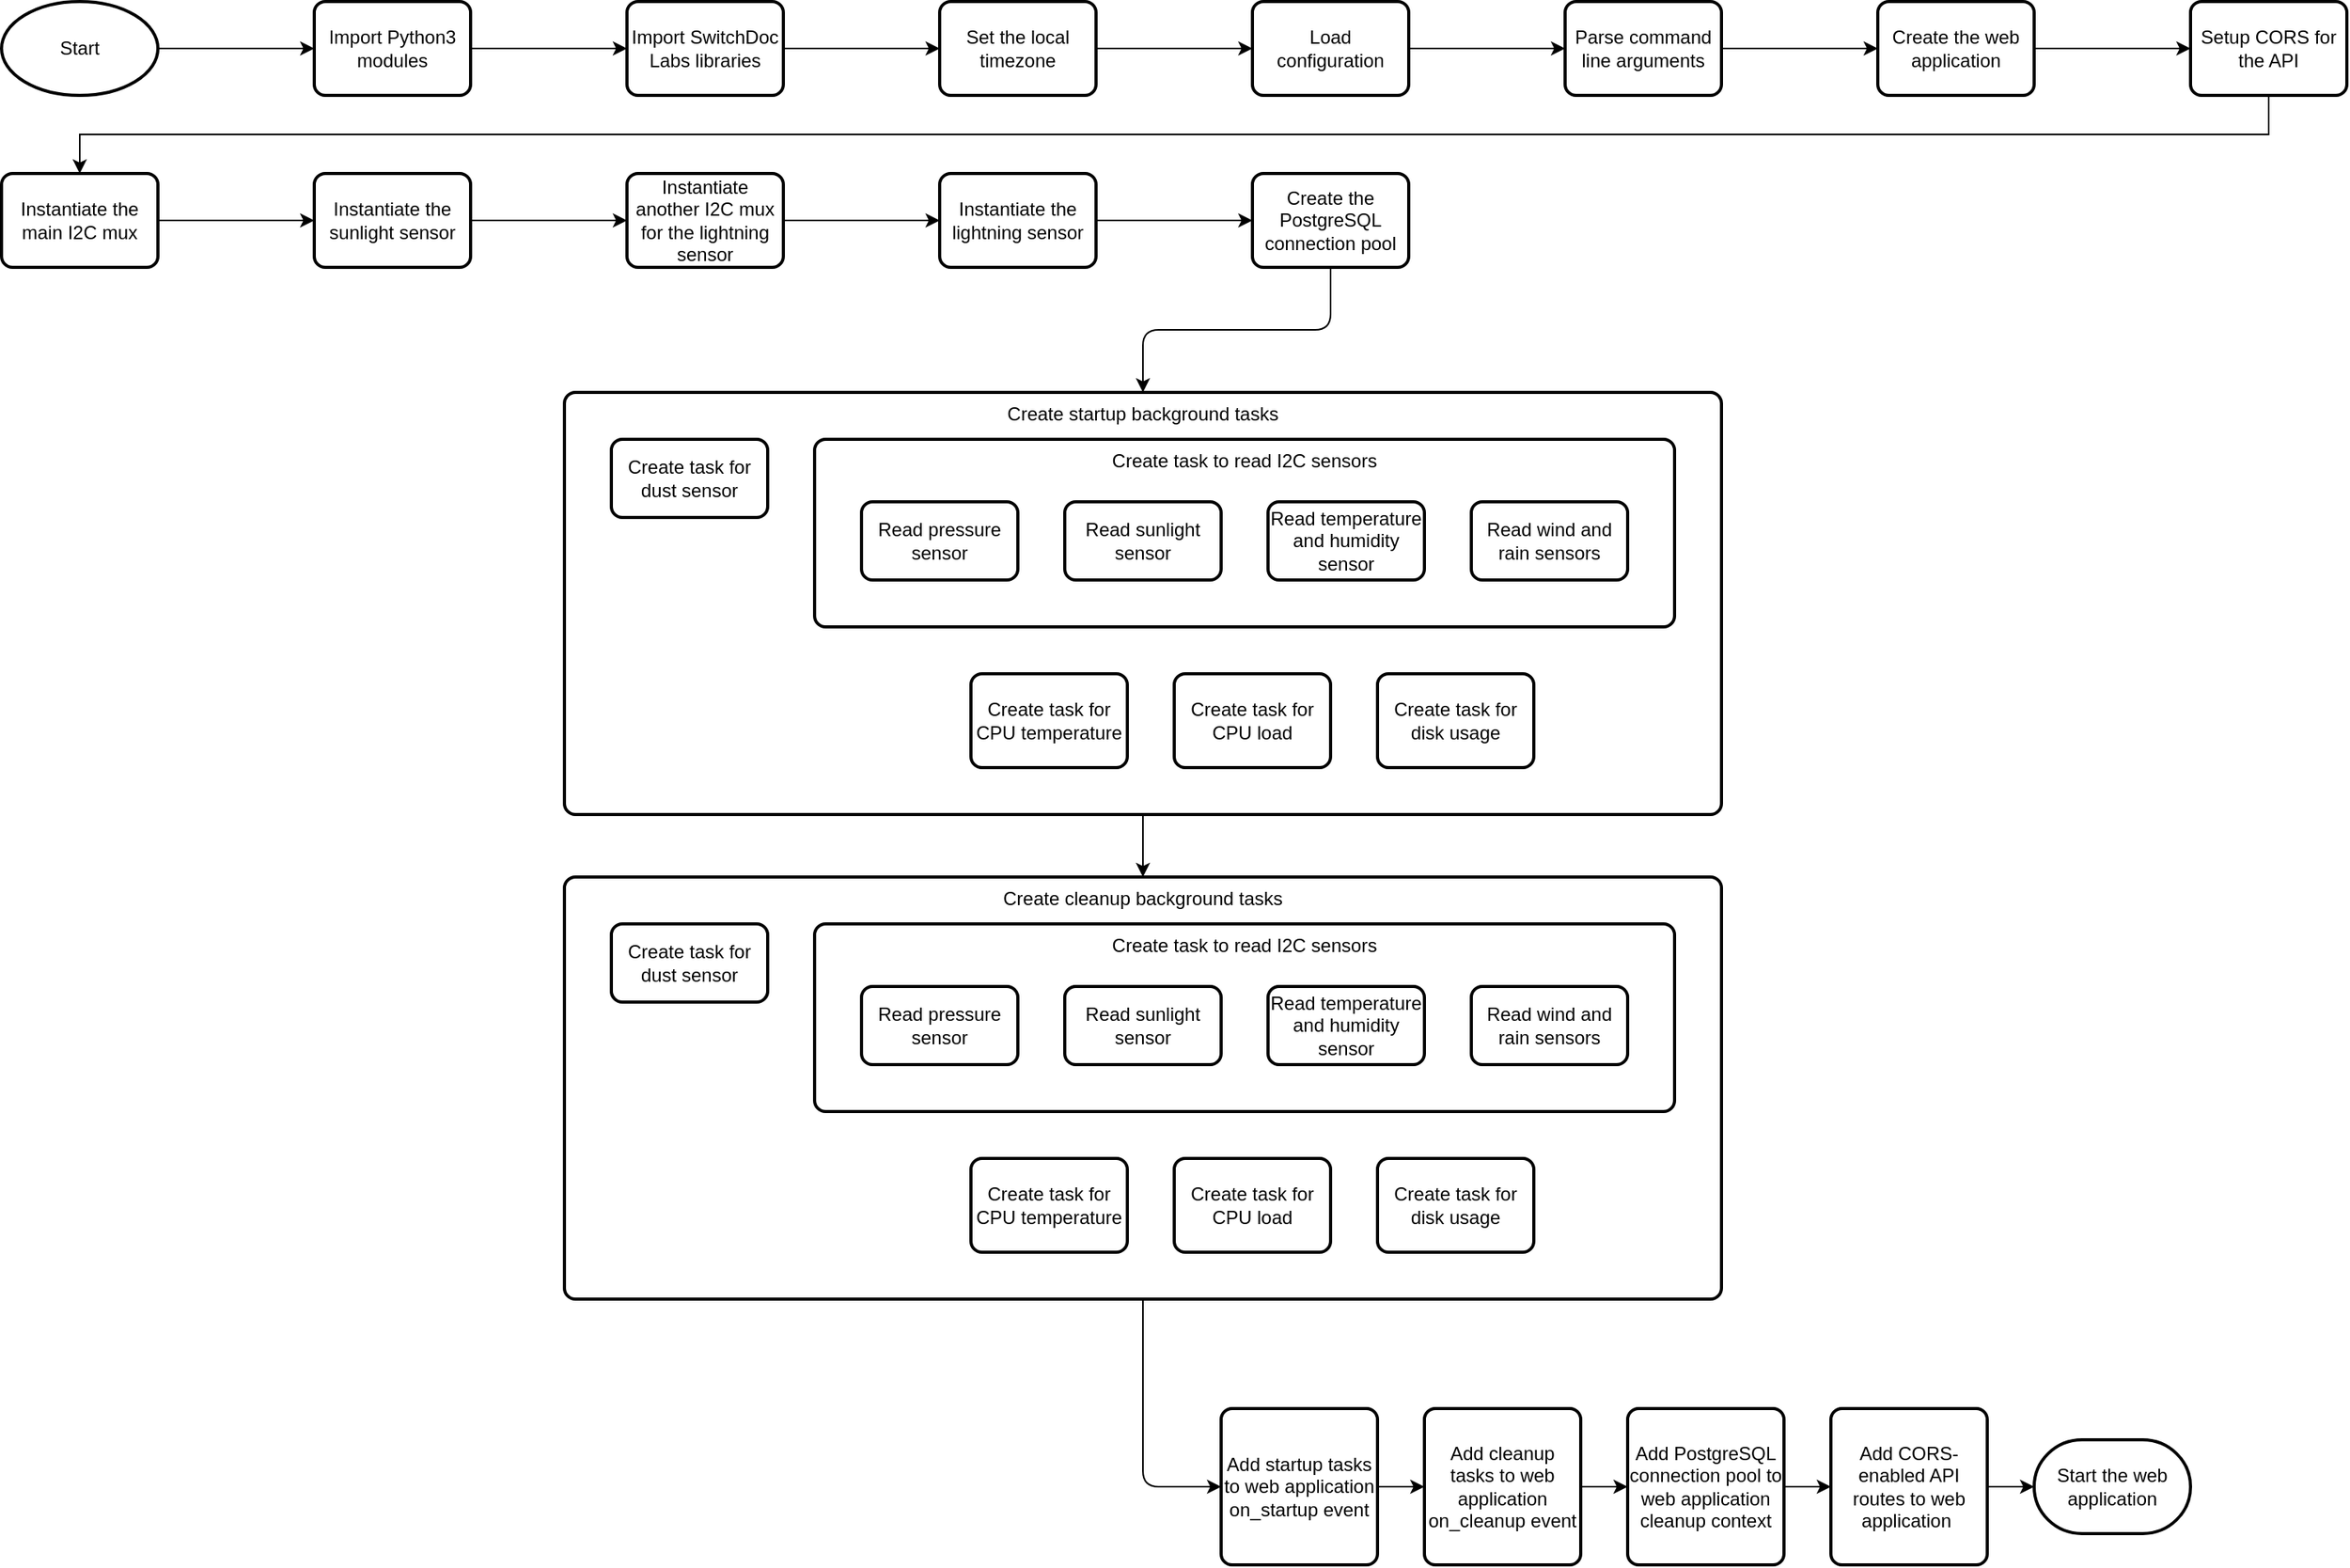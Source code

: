 <mxfile version="13.7.3" type="device"><diagram id="LdQiRkRORJAmYdj6IHVM" name="Page-1"><mxGraphModel dx="983" dy="593" grid="1" gridSize="10" guides="1" tooltips="1" connect="1" arrows="1" fold="1" page="1" pageScale="1" pageWidth="1700" pageHeight="1100" math="0" shadow="0"><root><mxCell id="0"/><mxCell id="1" parent="0"/><mxCell id="LryXVtN00vseB7t1ocOq-1" value="Start" style="strokeWidth=2;html=1;shape=mxgraph.flowchart.start_1;whiteSpace=wrap;" vertex="1" parent="1"><mxGeometry x="80" y="40" width="100" height="60" as="geometry"/></mxCell><mxCell id="LryXVtN00vseB7t1ocOq-63" style="edgeStyle=orthogonalEdgeStyle;rounded=1;orthogonalLoop=1;jettySize=auto;html=1;exitX=1;exitY=0.5;exitDx=0;exitDy=0;entryX=0;entryY=0.5;entryDx=0;entryDy=0;" edge="1" parent="1" source="LryXVtN00vseB7t1ocOq-2" target="LryXVtN00vseB7t1ocOq-18"><mxGeometry relative="1" as="geometry"/></mxCell><mxCell id="LryXVtN00vseB7t1ocOq-2" value="Import Python3 modules" style="rounded=1;whiteSpace=wrap;html=1;absoluteArcSize=1;arcSize=14;strokeWidth=2;" vertex="1" parent="1"><mxGeometry x="280" y="40" width="100" height="60" as="geometry"/></mxCell><mxCell id="LryXVtN00vseB7t1ocOq-55" style="edgeStyle=orthogonalEdgeStyle;rounded=0;orthogonalLoop=1;jettySize=auto;html=1;exitX=1;exitY=0.5;exitDx=0;exitDy=0;entryX=0;entryY=0.5;entryDx=0;entryDy=0;" edge="1" parent="1" source="LryXVtN00vseB7t1ocOq-3" target="LryXVtN00vseB7t1ocOq-7"><mxGeometry relative="1" as="geometry"/></mxCell><mxCell id="LryXVtN00vseB7t1ocOq-3" value="Instantiate another I2C mux for the lightning sensor" style="rounded=1;whiteSpace=wrap;html=1;absoluteArcSize=1;arcSize=14;strokeWidth=2;" vertex="1" parent="1"><mxGeometry x="480" y="150" width="100" height="60" as="geometry"/></mxCell><mxCell id="LryXVtN00vseB7t1ocOq-59" style="edgeStyle=orthogonalEdgeStyle;rounded=1;orthogonalLoop=1;jettySize=auto;html=1;exitX=1;exitY=0.5;exitDx=0;exitDy=0;entryX=0;entryY=0.5;entryDx=0;entryDy=0;" edge="1" parent="1" source="LryXVtN00vseB7t1ocOq-4" target="LryXVtN00vseB7t1ocOq-40"><mxGeometry relative="1" as="geometry"/></mxCell><mxCell id="LryXVtN00vseB7t1ocOq-4" value="Add PostgreSQL connection pool to web application cleanup context" style="rounded=1;whiteSpace=wrap;html=1;absoluteArcSize=1;arcSize=14;strokeWidth=2;" vertex="1" parent="1"><mxGeometry x="1120" y="940" width="100" height="100" as="geometry"/></mxCell><mxCell id="LryXVtN00vseB7t1ocOq-56" style="edgeStyle=orthogonalEdgeStyle;rounded=0;orthogonalLoop=1;jettySize=auto;html=1;exitX=1;exitY=0.5;exitDx=0;exitDy=0;entryX=0;entryY=0.5;entryDx=0;entryDy=0;" edge="1" parent="1" source="LryXVtN00vseB7t1ocOq-7" target="LryXVtN00vseB7t1ocOq-8"><mxGeometry relative="1" as="geometry"/></mxCell><mxCell id="LryXVtN00vseB7t1ocOq-7" value="Instantiate the lightning sensor" style="rounded=1;whiteSpace=wrap;html=1;absoluteArcSize=1;arcSize=14;strokeWidth=2;" vertex="1" parent="1"><mxGeometry x="680" y="150" width="100" height="60" as="geometry"/></mxCell><mxCell id="LryXVtN00vseB7t1ocOq-8" value="Create the PostgreSQL connection pool" style="rounded=1;whiteSpace=wrap;html=1;absoluteArcSize=1;arcSize=14;strokeWidth=2;" vertex="1" parent="1"><mxGeometry x="880" y="150" width="100" height="60" as="geometry"/></mxCell><mxCell id="LryXVtN00vseB7t1ocOq-54" style="edgeStyle=orthogonalEdgeStyle;rounded=0;orthogonalLoop=1;jettySize=auto;html=1;exitX=1;exitY=0.5;exitDx=0;exitDy=0;entryX=0;entryY=0.5;entryDx=0;entryDy=0;" edge="1" parent="1" source="LryXVtN00vseB7t1ocOq-11" target="LryXVtN00vseB7t1ocOq-3"><mxGeometry relative="1" as="geometry"/></mxCell><mxCell id="LryXVtN00vseB7t1ocOq-11" value="Instantiate the sunlight sensor" style="rounded=1;whiteSpace=wrap;html=1;absoluteArcSize=1;arcSize=14;strokeWidth=2;" vertex="1" parent="1"><mxGeometry x="280" y="150" width="100" height="60" as="geometry"/></mxCell><mxCell id="LryXVtN00vseB7t1ocOq-53" style="edgeStyle=orthogonalEdgeStyle;rounded=0;orthogonalLoop=1;jettySize=auto;html=1;exitX=1;exitY=0.5;exitDx=0;exitDy=0;entryX=0;entryY=0.5;entryDx=0;entryDy=0;" edge="1" parent="1" source="LryXVtN00vseB7t1ocOq-12" target="LryXVtN00vseB7t1ocOq-11"><mxGeometry relative="1" as="geometry"/></mxCell><mxCell id="LryXVtN00vseB7t1ocOq-12" value="Instantiate the main I2C mux" style="rounded=1;whiteSpace=wrap;html=1;absoluteArcSize=1;arcSize=14;strokeWidth=2;" vertex="1" parent="1"><mxGeometry x="80" y="150" width="100" height="60" as="geometry"/></mxCell><mxCell id="LryXVtN00vseB7t1ocOq-52" style="edgeStyle=orthogonalEdgeStyle;rounded=0;orthogonalLoop=1;jettySize=auto;html=1;exitX=0.5;exitY=1;exitDx=0;exitDy=0;entryX=0.5;entryY=0;entryDx=0;entryDy=0;" edge="1" parent="1" source="LryXVtN00vseB7t1ocOq-13" target="LryXVtN00vseB7t1ocOq-12"><mxGeometry relative="1" as="geometry"/></mxCell><mxCell id="LryXVtN00vseB7t1ocOq-13" value="Setup CORS for the API" style="rounded=1;whiteSpace=wrap;html=1;absoluteArcSize=1;arcSize=14;strokeWidth=2;" vertex="1" parent="1"><mxGeometry x="1480" y="40" width="100" height="60" as="geometry"/></mxCell><mxCell id="LryXVtN00vseB7t1ocOq-51" style="edgeStyle=orthogonalEdgeStyle;rounded=0;orthogonalLoop=1;jettySize=auto;html=1;exitX=1;exitY=0.5;exitDx=0;exitDy=0;entryX=0;entryY=0.5;entryDx=0;entryDy=0;" edge="1" parent="1" source="LryXVtN00vseB7t1ocOq-14" target="LryXVtN00vseB7t1ocOq-13"><mxGeometry relative="1" as="geometry"/></mxCell><mxCell id="LryXVtN00vseB7t1ocOq-14" value="Create the web application" style="rounded=1;whiteSpace=wrap;html=1;absoluteArcSize=1;arcSize=14;strokeWidth=2;" vertex="1" parent="1"><mxGeometry x="1280" y="40" width="100" height="60" as="geometry"/></mxCell><mxCell id="LryXVtN00vseB7t1ocOq-50" style="edgeStyle=orthogonalEdgeStyle;rounded=0;orthogonalLoop=1;jettySize=auto;html=1;exitX=1;exitY=0.5;exitDx=0;exitDy=0;entryX=0;entryY=0.5;entryDx=0;entryDy=0;" edge="1" parent="1" source="LryXVtN00vseB7t1ocOq-15" target="LryXVtN00vseB7t1ocOq-14"><mxGeometry relative="1" as="geometry"/></mxCell><mxCell id="LryXVtN00vseB7t1ocOq-15" value="Parse command line arguments" style="rounded=1;whiteSpace=wrap;html=1;absoluteArcSize=1;arcSize=14;strokeWidth=2;" vertex="1" parent="1"><mxGeometry x="1080" y="40" width="100" height="60" as="geometry"/></mxCell><mxCell id="LryXVtN00vseB7t1ocOq-49" style="edgeStyle=orthogonalEdgeStyle;rounded=0;orthogonalLoop=1;jettySize=auto;html=1;exitX=1;exitY=0.5;exitDx=0;exitDy=0;entryX=0;entryY=0.5;entryDx=0;entryDy=0;" edge="1" parent="1" source="LryXVtN00vseB7t1ocOq-16" target="LryXVtN00vseB7t1ocOq-15"><mxGeometry relative="1" as="geometry"/></mxCell><mxCell id="LryXVtN00vseB7t1ocOq-16" value="Load configuration" style="rounded=1;whiteSpace=wrap;html=1;absoluteArcSize=1;arcSize=14;strokeWidth=2;" vertex="1" parent="1"><mxGeometry x="880" y="40" width="100" height="60" as="geometry"/></mxCell><mxCell id="LryXVtN00vseB7t1ocOq-48" style="edgeStyle=orthogonalEdgeStyle;rounded=0;orthogonalLoop=1;jettySize=auto;html=1;exitX=1;exitY=0.5;exitDx=0;exitDy=0;entryX=0;entryY=0.5;entryDx=0;entryDy=0;" edge="1" parent="1" source="LryXVtN00vseB7t1ocOq-17" target="LryXVtN00vseB7t1ocOq-16"><mxGeometry relative="1" as="geometry"/></mxCell><mxCell id="LryXVtN00vseB7t1ocOq-17" value="Set the local timezone" style="rounded=1;whiteSpace=wrap;html=1;absoluteArcSize=1;arcSize=14;strokeWidth=2;" vertex="1" parent="1"><mxGeometry x="680" y="40" width="100" height="60" as="geometry"/></mxCell><mxCell id="LryXVtN00vseB7t1ocOq-47" style="edgeStyle=orthogonalEdgeStyle;rounded=0;orthogonalLoop=1;jettySize=auto;html=1;exitX=1;exitY=0.5;exitDx=0;exitDy=0;entryX=0;entryY=0.5;entryDx=0;entryDy=0;" edge="1" parent="1" source="LryXVtN00vseB7t1ocOq-18" target="LryXVtN00vseB7t1ocOq-17"><mxGeometry relative="1" as="geometry"/></mxCell><mxCell id="LryXVtN00vseB7t1ocOq-18" value="Import SwitchDoc Labs libraries" style="rounded=1;whiteSpace=wrap;html=1;absoluteArcSize=1;arcSize=14;strokeWidth=2;" vertex="1" parent="1"><mxGeometry x="480" y="40" width="100" height="60" as="geometry"/></mxCell><mxCell id="LryXVtN00vseB7t1ocOq-62" style="edgeStyle=orthogonalEdgeStyle;rounded=1;orthogonalLoop=1;jettySize=auto;html=1;exitX=1;exitY=0.5;exitDx=0;exitDy=0;entryX=0;entryY=0.5;entryDx=0;entryDy=0;" edge="1" parent="1" source="LryXVtN00vseB7t1ocOq-26" target="LryXVtN00vseB7t1ocOq-27"><mxGeometry relative="1" as="geometry"/></mxCell><mxCell id="LryXVtN00vseB7t1ocOq-26" value="Add startup tasks to web application on_startup event" style="rounded=1;whiteSpace=wrap;html=1;absoluteArcSize=1;arcSize=14;strokeWidth=2;" vertex="1" parent="1"><mxGeometry x="860" y="940" width="100" height="100" as="geometry"/></mxCell><mxCell id="LryXVtN00vseB7t1ocOq-61" style="edgeStyle=orthogonalEdgeStyle;rounded=1;orthogonalLoop=1;jettySize=auto;html=1;exitX=1;exitY=0.5;exitDx=0;exitDy=0;entryX=0;entryY=0.5;entryDx=0;entryDy=0;" edge="1" parent="1" source="LryXVtN00vseB7t1ocOq-27" target="LryXVtN00vseB7t1ocOq-4"><mxGeometry relative="1" as="geometry"/></mxCell><mxCell id="LryXVtN00vseB7t1ocOq-27" value="Add cleanup tasks to web application on_cleanup event" style="rounded=1;whiteSpace=wrap;html=1;absoluteArcSize=1;arcSize=14;strokeWidth=2;" vertex="1" parent="1"><mxGeometry x="990" y="940" width="100" height="100" as="geometry"/></mxCell><mxCell id="LryXVtN00vseB7t1ocOq-29" value="" style="group" vertex="1" connectable="0" parent="1"><mxGeometry x="890" y="180" width="580" height="690" as="geometry"/></mxCell><mxCell id="LryXVtN00vseB7t1ocOq-44" value="" style="group" vertex="1" connectable="0" parent="LryXVtN00vseB7t1ocOq-29"><mxGeometry x="-450" y="110" width="740" height="270" as="geometry"/></mxCell><mxCell id="LryXVtN00vseB7t1ocOq-10" value="Create task to read I2C sensors" style="rounded=1;whiteSpace=wrap;html=1;absoluteArcSize=1;arcSize=14;strokeWidth=2;verticalAlign=top;labelPosition=center;verticalLabelPosition=middle;align=center;" vertex="1" parent="LryXVtN00vseB7t1ocOq-44"><mxGeometry x="160" y="30" width="550" height="120" as="geometry"/></mxCell><mxCell id="LryXVtN00vseB7t1ocOq-6" value="Create startup background tasks" style="rounded=1;whiteSpace=wrap;html=1;absoluteArcSize=1;arcSize=14;strokeWidth=2;fillOpacity=0;labelPosition=center;verticalLabelPosition=middle;align=center;verticalAlign=top;" vertex="1" parent="LryXVtN00vseB7t1ocOq-44"><mxGeometry width="740" height="270" as="geometry"/></mxCell><mxCell id="LryXVtN00vseB7t1ocOq-9" value="Create task for dust sensor" style="rounded=1;whiteSpace=wrap;html=1;absoluteArcSize=1;arcSize=14;strokeWidth=2;" vertex="1" parent="LryXVtN00vseB7t1ocOq-44"><mxGeometry x="30" y="30" width="100" height="50" as="geometry"/></mxCell><mxCell id="LryXVtN00vseB7t1ocOq-19" value="Create task for CPU temperature" style="rounded=1;whiteSpace=wrap;html=1;absoluteArcSize=1;arcSize=14;strokeWidth=2;" vertex="1" parent="LryXVtN00vseB7t1ocOq-44"><mxGeometry x="260" y="180" width="100" height="60" as="geometry"/></mxCell><mxCell id="LryXVtN00vseB7t1ocOq-24" value="Create task for CPU load" style="rounded=1;whiteSpace=wrap;html=1;absoluteArcSize=1;arcSize=14;strokeWidth=2;" vertex="1" parent="LryXVtN00vseB7t1ocOq-44"><mxGeometry x="390" y="180" width="100" height="60" as="geometry"/></mxCell><mxCell id="LryXVtN00vseB7t1ocOq-25" value="Create task for disk usage" style="rounded=1;whiteSpace=wrap;html=1;absoluteArcSize=1;arcSize=14;strokeWidth=2;" vertex="1" parent="LryXVtN00vseB7t1ocOq-44"><mxGeometry x="520" y="180" width="100" height="60" as="geometry"/></mxCell><mxCell id="LryXVtN00vseB7t1ocOq-5" value="Read pressure sensor" style="rounded=1;whiteSpace=wrap;html=1;absoluteArcSize=1;arcSize=14;strokeWidth=2;" vertex="1" parent="LryXVtN00vseB7t1ocOq-44"><mxGeometry x="190" y="70" width="100" height="50" as="geometry"/></mxCell><mxCell id="LryXVtN00vseB7t1ocOq-21" value="Read wind and rain sensors" style="rounded=1;whiteSpace=wrap;html=1;absoluteArcSize=1;arcSize=14;strokeWidth=2;" vertex="1" parent="LryXVtN00vseB7t1ocOq-44"><mxGeometry x="580" y="70" width="100" height="50" as="geometry"/></mxCell><mxCell id="LryXVtN00vseB7t1ocOq-22" value="Read temperature and humidity sensor" style="rounded=1;whiteSpace=wrap;html=1;absoluteArcSize=1;arcSize=14;strokeWidth=2;" vertex="1" parent="LryXVtN00vseB7t1ocOq-44"><mxGeometry x="450" y="70" width="100" height="50" as="geometry"/></mxCell><mxCell id="LryXVtN00vseB7t1ocOq-23" value="Read sunlight sensor" style="rounded=1;whiteSpace=wrap;html=1;absoluteArcSize=1;arcSize=14;strokeWidth=2;" vertex="1" parent="LryXVtN00vseB7t1ocOq-44"><mxGeometry x="320" y="70" width="100" height="50" as="geometry"/></mxCell><mxCell id="LryXVtN00vseB7t1ocOq-45" value="" style="endArrow=classic;html=1;entryX=0.5;entryY=0;entryDx=0;entryDy=0;exitX=0.5;exitY=1;exitDx=0;exitDy=0;" edge="1" parent="LryXVtN00vseB7t1ocOq-29" source="LryXVtN00vseB7t1ocOq-6" target="LryXVtN00vseB7t1ocOq-30"><mxGeometry width="50" height="50" relative="1" as="geometry"><mxPoint x="-140" y="390" as="sourcePoint"/><mxPoint x="-90" y="340" as="targetPoint"/></mxGeometry></mxCell><mxCell id="LryXVtN00vseB7t1ocOq-84" value="" style="group" vertex="1" connectable="0" parent="LryXVtN00vseB7t1ocOq-29"><mxGeometry x="-450" y="420" width="740" height="270" as="geometry"/></mxCell><mxCell id="LryXVtN00vseB7t1ocOq-43" value="" style="group" vertex="1" connectable="0" parent="LryXVtN00vseB7t1ocOq-84"><mxGeometry width="740" height="270" as="geometry"/></mxCell><mxCell id="LryXVtN00vseB7t1ocOq-35" value="Create task to read I2C sensors" style="rounded=1;whiteSpace=wrap;html=1;absoluteArcSize=1;arcSize=14;strokeWidth=2;verticalAlign=top;labelPosition=center;verticalLabelPosition=middle;align=center;" vertex="1" parent="LryXVtN00vseB7t1ocOq-43"><mxGeometry x="160" y="30" width="550" height="120" as="geometry"/></mxCell><mxCell id="LryXVtN00vseB7t1ocOq-30" value="Create cleanup background tasks" style="rounded=1;whiteSpace=wrap;html=1;absoluteArcSize=1;arcSize=14;strokeWidth=2;fillOpacity=0;labelPosition=center;verticalLabelPosition=middle;align=center;verticalAlign=top;" vertex="1" parent="LryXVtN00vseB7t1ocOq-43"><mxGeometry width="740" height="270" as="geometry"/></mxCell><mxCell id="LryXVtN00vseB7t1ocOq-31" value="Create task for dust sensor" style="rounded=1;whiteSpace=wrap;html=1;absoluteArcSize=1;arcSize=14;strokeWidth=2;" vertex="1" parent="LryXVtN00vseB7t1ocOq-43"><mxGeometry x="30" y="30" width="100" height="50" as="geometry"/></mxCell><mxCell id="LryXVtN00vseB7t1ocOq-32" value="Create task for CPU temperature" style="rounded=1;whiteSpace=wrap;html=1;absoluteArcSize=1;arcSize=14;strokeWidth=2;" vertex="1" parent="LryXVtN00vseB7t1ocOq-43"><mxGeometry x="260" y="180" width="100" height="60" as="geometry"/></mxCell><mxCell id="LryXVtN00vseB7t1ocOq-33" value="Create task for CPU load" style="rounded=1;whiteSpace=wrap;html=1;absoluteArcSize=1;arcSize=14;strokeWidth=2;" vertex="1" parent="LryXVtN00vseB7t1ocOq-43"><mxGeometry x="390" y="180" width="100" height="60" as="geometry"/></mxCell><mxCell id="LryXVtN00vseB7t1ocOq-34" value="Create task for disk usage" style="rounded=1;whiteSpace=wrap;html=1;absoluteArcSize=1;arcSize=14;strokeWidth=2;" vertex="1" parent="LryXVtN00vseB7t1ocOq-43"><mxGeometry x="520" y="180" width="100" height="60" as="geometry"/></mxCell><mxCell id="LryXVtN00vseB7t1ocOq-36" value="Read pressure sensor" style="rounded=1;whiteSpace=wrap;html=1;absoluteArcSize=1;arcSize=14;strokeWidth=2;" vertex="1" parent="LryXVtN00vseB7t1ocOq-43"><mxGeometry x="190" y="70" width="100" height="50" as="geometry"/></mxCell><mxCell id="LryXVtN00vseB7t1ocOq-37" value="Read wind and rain sensors" style="rounded=1;whiteSpace=wrap;html=1;absoluteArcSize=1;arcSize=14;strokeWidth=2;" vertex="1" parent="LryXVtN00vseB7t1ocOq-43"><mxGeometry x="580" y="70" width="100" height="50" as="geometry"/></mxCell><mxCell id="LryXVtN00vseB7t1ocOq-38" value="Read temperature and humidity sensor" style="rounded=1;whiteSpace=wrap;html=1;absoluteArcSize=1;arcSize=14;strokeWidth=2;" vertex="1" parent="LryXVtN00vseB7t1ocOq-43"><mxGeometry x="450" y="70" width="100" height="50" as="geometry"/></mxCell><mxCell id="LryXVtN00vseB7t1ocOq-39" value="Read sunlight sensor" style="rounded=1;whiteSpace=wrap;html=1;absoluteArcSize=1;arcSize=14;strokeWidth=2;" vertex="1" parent="LryXVtN00vseB7t1ocOq-43"><mxGeometry x="320" y="70" width="100" height="50" as="geometry"/></mxCell><mxCell id="LryXVtN00vseB7t1ocOq-60" style="edgeStyle=orthogonalEdgeStyle;rounded=1;orthogonalLoop=1;jettySize=auto;html=1;exitX=1;exitY=0.5;exitDx=0;exitDy=0;entryX=0;entryY=0.5;entryDx=0;entryDy=0;entryPerimeter=0;" edge="1" parent="1" source="LryXVtN00vseB7t1ocOq-40" target="LryXVtN00vseB7t1ocOq-41"><mxGeometry relative="1" as="geometry"/></mxCell><mxCell id="LryXVtN00vseB7t1ocOq-40" value="Add CORS-enabled API routes to web application&amp;nbsp;" style="rounded=1;whiteSpace=wrap;html=1;absoluteArcSize=1;arcSize=14;strokeWidth=2;" vertex="1" parent="1"><mxGeometry x="1250" y="940" width="100" height="100" as="geometry"/></mxCell><mxCell id="LryXVtN00vseB7t1ocOq-41" value="Start the web application" style="strokeWidth=2;html=1;shape=mxgraph.flowchart.terminator;whiteSpace=wrap;" vertex="1" parent="1"><mxGeometry x="1380" y="960" width="100" height="60" as="geometry"/></mxCell><mxCell id="LryXVtN00vseB7t1ocOq-42" value="" style="endArrow=classic;html=1;exitX=1;exitY=0.5;exitDx=0;exitDy=0;exitPerimeter=0;entryX=0;entryY=0.5;entryDx=0;entryDy=0;" edge="1" parent="1" source="LryXVtN00vseB7t1ocOq-1" target="LryXVtN00vseB7t1ocOq-2"><mxGeometry width="50" height="50" relative="1" as="geometry"><mxPoint x="680" y="360" as="sourcePoint"/><mxPoint x="730" y="310" as="targetPoint"/></mxGeometry></mxCell><mxCell id="LryXVtN00vseB7t1ocOq-46" value="" style="endArrow=classic;html=1;entryX=0.5;entryY=0;entryDx=0;entryDy=0;edgeStyle=orthogonalEdgeStyle;exitX=0.5;exitY=1;exitDx=0;exitDy=0;" edge="1" parent="1" source="LryXVtN00vseB7t1ocOq-8" target="LryXVtN00vseB7t1ocOq-6"><mxGeometry width="50" height="50" relative="1" as="geometry"><mxPoint x="940" y="220" as="sourcePoint"/><mxPoint x="730" y="520" as="targetPoint"/></mxGeometry></mxCell><mxCell id="LryXVtN00vseB7t1ocOq-57" style="edgeStyle=orthogonalEdgeStyle;rounded=1;orthogonalLoop=1;jettySize=auto;html=1;exitX=0.5;exitY=1;exitDx=0;exitDy=0;entryX=0;entryY=0.5;entryDx=0;entryDy=0;" edge="1" parent="1" source="LryXVtN00vseB7t1ocOq-30" target="LryXVtN00vseB7t1ocOq-26"><mxGeometry relative="1" as="geometry"/></mxCell></root></mxGraphModel></diagram></mxfile>
